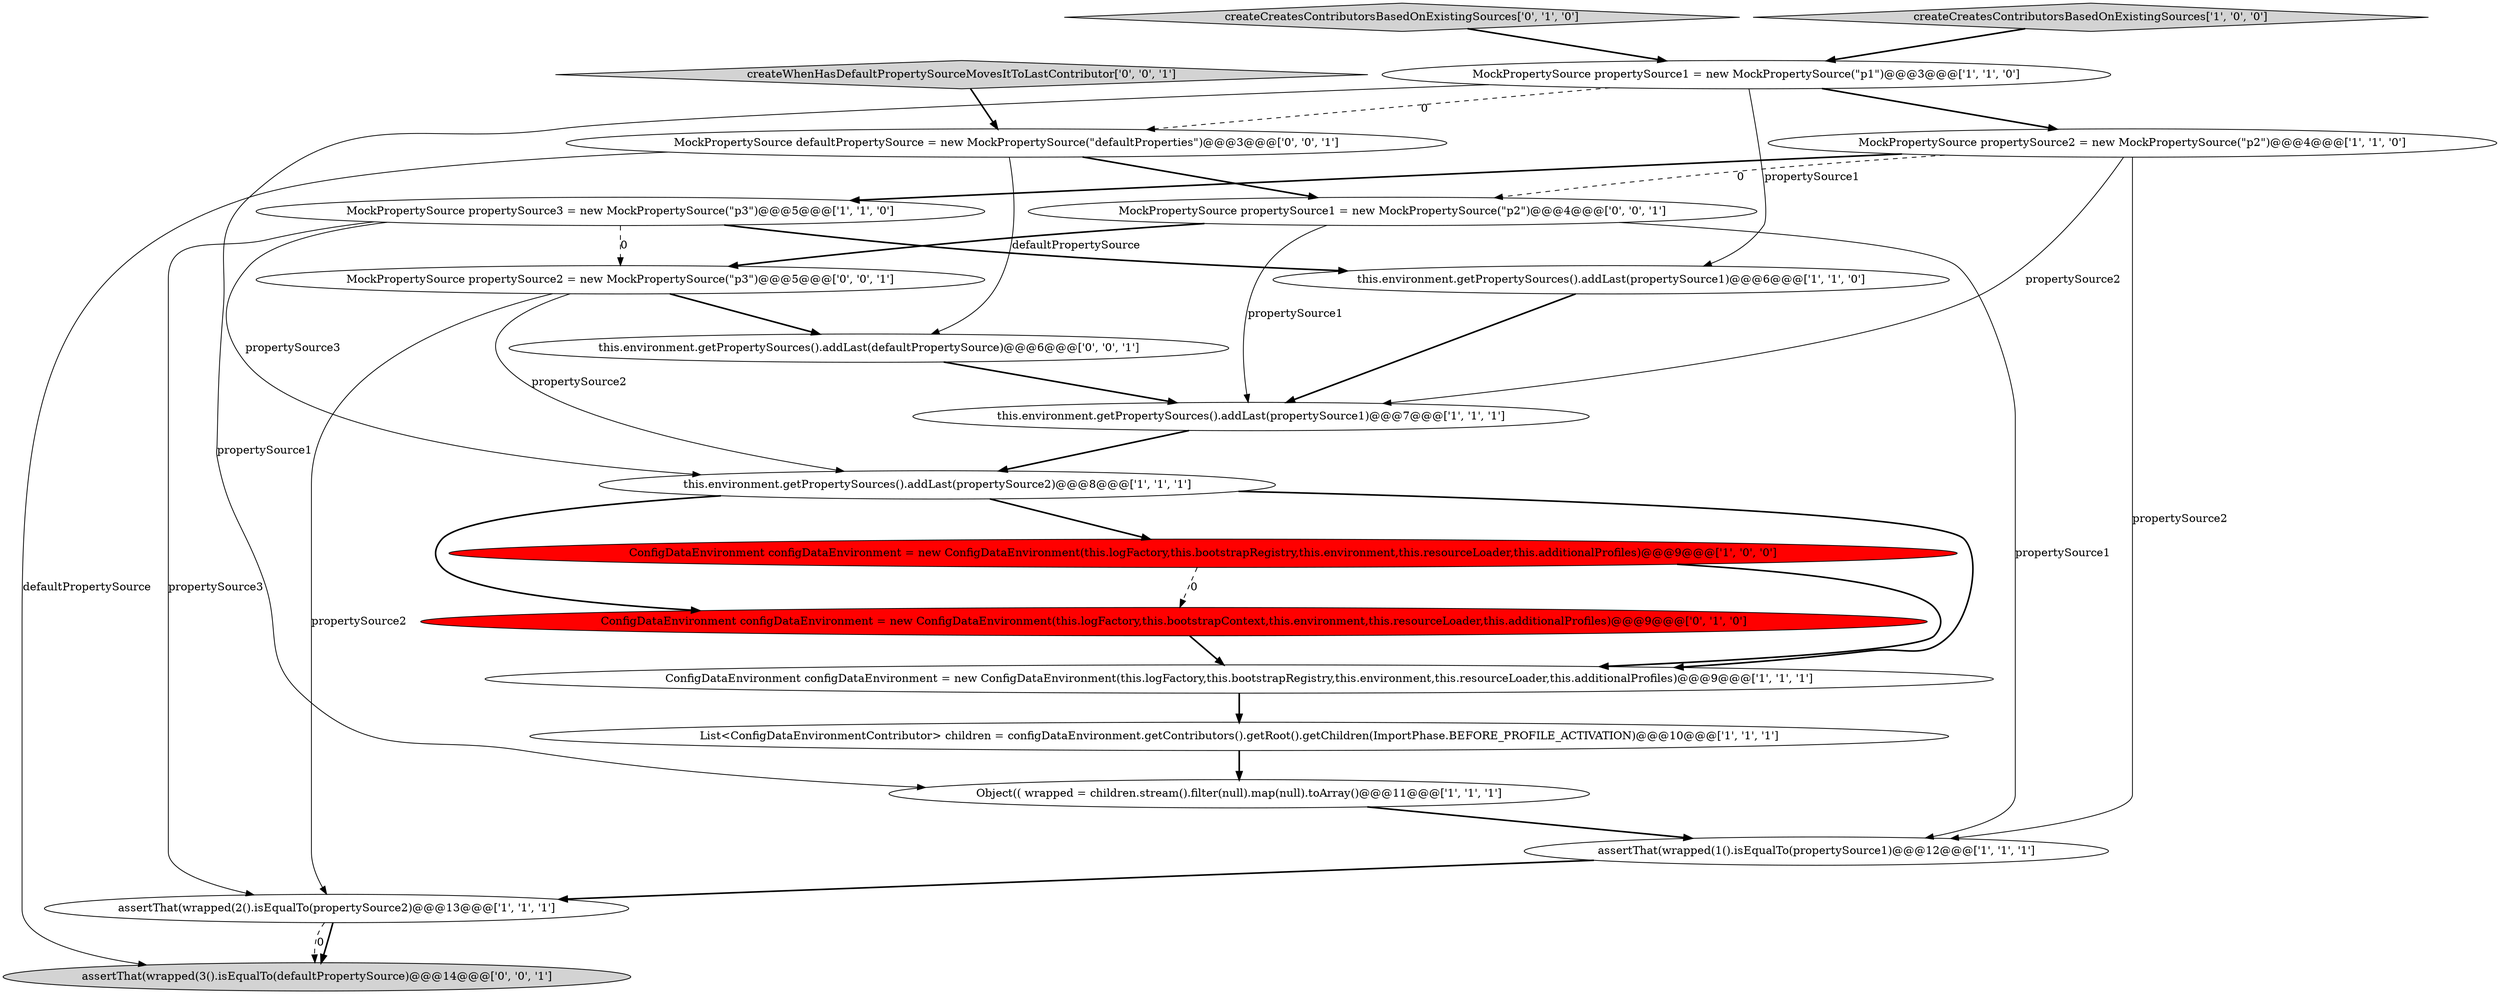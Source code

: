 digraph {
14 [style = filled, label = "createCreatesContributorsBasedOnExistingSources['0', '1', '0']", fillcolor = lightgray, shape = diamond image = "AAA0AAABBB2BBB"];
3 [style = filled, label = "this.environment.getPropertySources().addLast(propertySource1)@@@6@@@['1', '1', '0']", fillcolor = white, shape = ellipse image = "AAA0AAABBB1BBB"];
17 [style = filled, label = "this.environment.getPropertySources().addLast(defaultPropertySource)@@@6@@@['0', '0', '1']", fillcolor = white, shape = ellipse image = "AAA0AAABBB3BBB"];
11 [style = filled, label = "Object(( wrapped = children.stream().filter(null).map(null).toArray()@@@11@@@['1', '1', '1']", fillcolor = white, shape = ellipse image = "AAA0AAABBB1BBB"];
12 [style = filled, label = "this.environment.getPropertySources().addLast(propertySource2)@@@8@@@['1', '1', '1']", fillcolor = white, shape = ellipse image = "AAA0AAABBB1BBB"];
16 [style = filled, label = "MockPropertySource propertySource2 = new MockPropertySource(\"p3\")@@@5@@@['0', '0', '1']", fillcolor = white, shape = ellipse image = "AAA0AAABBB3BBB"];
2 [style = filled, label = "MockPropertySource propertySource2 = new MockPropertySource(\"p2\")@@@4@@@['1', '1', '0']", fillcolor = white, shape = ellipse image = "AAA0AAABBB1BBB"];
5 [style = filled, label = "assertThat(wrapped(2().isEqualTo(propertySource2)@@@13@@@['1', '1', '1']", fillcolor = white, shape = ellipse image = "AAA0AAABBB1BBB"];
7 [style = filled, label = "this.environment.getPropertySources().addLast(propertySource1)@@@7@@@['1', '1', '1']", fillcolor = white, shape = ellipse image = "AAA0AAABBB1BBB"];
0 [style = filled, label = "assertThat(wrapped(1().isEqualTo(propertySource1)@@@12@@@['1', '1', '1']", fillcolor = white, shape = ellipse image = "AAA0AAABBB1BBB"];
6 [style = filled, label = "List<ConfigDataEnvironmentContributor> children = configDataEnvironment.getContributors().getRoot().getChildren(ImportPhase.BEFORE_PROFILE_ACTIVATION)@@@10@@@['1', '1', '1']", fillcolor = white, shape = ellipse image = "AAA0AAABBB1BBB"];
18 [style = filled, label = "MockPropertySource propertySource1 = new MockPropertySource(\"p2\")@@@4@@@['0', '0', '1']", fillcolor = white, shape = ellipse image = "AAA0AAABBB3BBB"];
20 [style = filled, label = "createWhenHasDefaultPropertySourceMovesItToLastContributor['0', '0', '1']", fillcolor = lightgray, shape = diamond image = "AAA0AAABBB3BBB"];
13 [style = filled, label = "ConfigDataEnvironment configDataEnvironment = new ConfigDataEnvironment(this.logFactory,this.bootstrapContext,this.environment,this.resourceLoader,this.additionalProfiles)@@@9@@@['0', '1', '0']", fillcolor = red, shape = ellipse image = "AAA1AAABBB2BBB"];
9 [style = filled, label = "MockPropertySource propertySource1 = new MockPropertySource(\"p1\")@@@3@@@['1', '1', '0']", fillcolor = white, shape = ellipse image = "AAA0AAABBB1BBB"];
10 [style = filled, label = "ConfigDataEnvironment configDataEnvironment = new ConfigDataEnvironment(this.logFactory,this.bootstrapRegistry,this.environment,this.resourceLoader,this.additionalProfiles)@@@9@@@['1', '0', '0']", fillcolor = red, shape = ellipse image = "AAA1AAABBB1BBB"];
8 [style = filled, label = "createCreatesContributorsBasedOnExistingSources['1', '0', '0']", fillcolor = lightgray, shape = diamond image = "AAA0AAABBB1BBB"];
4 [style = filled, label = "MockPropertySource propertySource3 = new MockPropertySource(\"p3\")@@@5@@@['1', '1', '0']", fillcolor = white, shape = ellipse image = "AAA0AAABBB1BBB"];
1 [style = filled, label = "ConfigDataEnvironment configDataEnvironment = new ConfigDataEnvironment(this.logFactory,this.bootstrapRegistry,this.environment,this.resourceLoader,this.additionalProfiles)@@@9@@@['1', '1', '1']", fillcolor = white, shape = ellipse image = "AAA0AAABBB1BBB"];
19 [style = filled, label = "assertThat(wrapped(3().isEqualTo(defaultPropertySource)@@@14@@@['0', '0', '1']", fillcolor = lightgray, shape = ellipse image = "AAA0AAABBB3BBB"];
15 [style = filled, label = "MockPropertySource defaultPropertySource = new MockPropertySource(\"defaultProperties\")@@@3@@@['0', '0', '1']", fillcolor = white, shape = ellipse image = "AAA0AAABBB3BBB"];
16->12 [style = solid, label="propertySource2"];
4->3 [style = bold, label=""];
2->7 [style = solid, label="propertySource2"];
18->7 [style = solid, label="propertySource1"];
4->16 [style = dashed, label="0"];
9->2 [style = bold, label=""];
7->12 [style = bold, label=""];
2->0 [style = solid, label="propertySource2"];
4->12 [style = solid, label="propertySource3"];
15->19 [style = solid, label="defaultPropertySource"];
9->11 [style = solid, label="propertySource1"];
4->5 [style = solid, label="propertySource3"];
16->17 [style = bold, label=""];
10->13 [style = dashed, label="0"];
15->17 [style = solid, label="defaultPropertySource"];
12->1 [style = bold, label=""];
2->4 [style = bold, label=""];
15->18 [style = bold, label=""];
16->5 [style = solid, label="propertySource2"];
13->1 [style = bold, label=""];
17->7 [style = bold, label=""];
5->19 [style = bold, label=""];
12->13 [style = bold, label=""];
12->10 [style = bold, label=""];
1->6 [style = bold, label=""];
11->0 [style = bold, label=""];
3->7 [style = bold, label=""];
9->15 [style = dashed, label="0"];
6->11 [style = bold, label=""];
18->0 [style = solid, label="propertySource1"];
8->9 [style = bold, label=""];
2->18 [style = dashed, label="0"];
9->3 [style = solid, label="propertySource1"];
14->9 [style = bold, label=""];
10->1 [style = bold, label=""];
20->15 [style = bold, label=""];
5->19 [style = dashed, label="0"];
0->5 [style = bold, label=""];
18->16 [style = bold, label=""];
}
